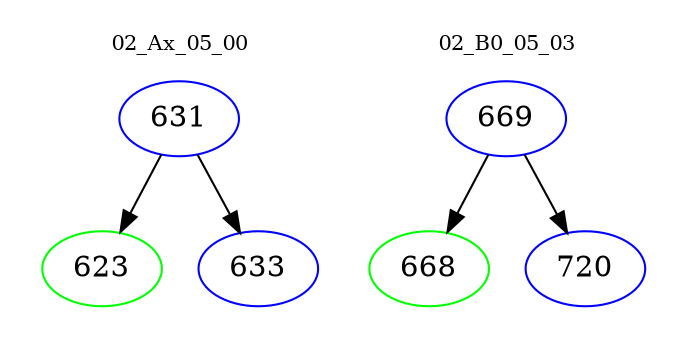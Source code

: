 digraph{
subgraph cluster_0 {
color = white
label = "02_Ax_05_00";
fontsize=10;
T0_631 [label="631", color="blue"]
T0_631 -> T0_623 [color="black"]
T0_623 [label="623", color="green"]
T0_631 -> T0_633 [color="black"]
T0_633 [label="633", color="blue"]
}
subgraph cluster_1 {
color = white
label = "02_B0_05_03";
fontsize=10;
T1_669 [label="669", color="blue"]
T1_669 -> T1_668 [color="black"]
T1_668 [label="668", color="green"]
T1_669 -> T1_720 [color="black"]
T1_720 [label="720", color="blue"]
}
}
